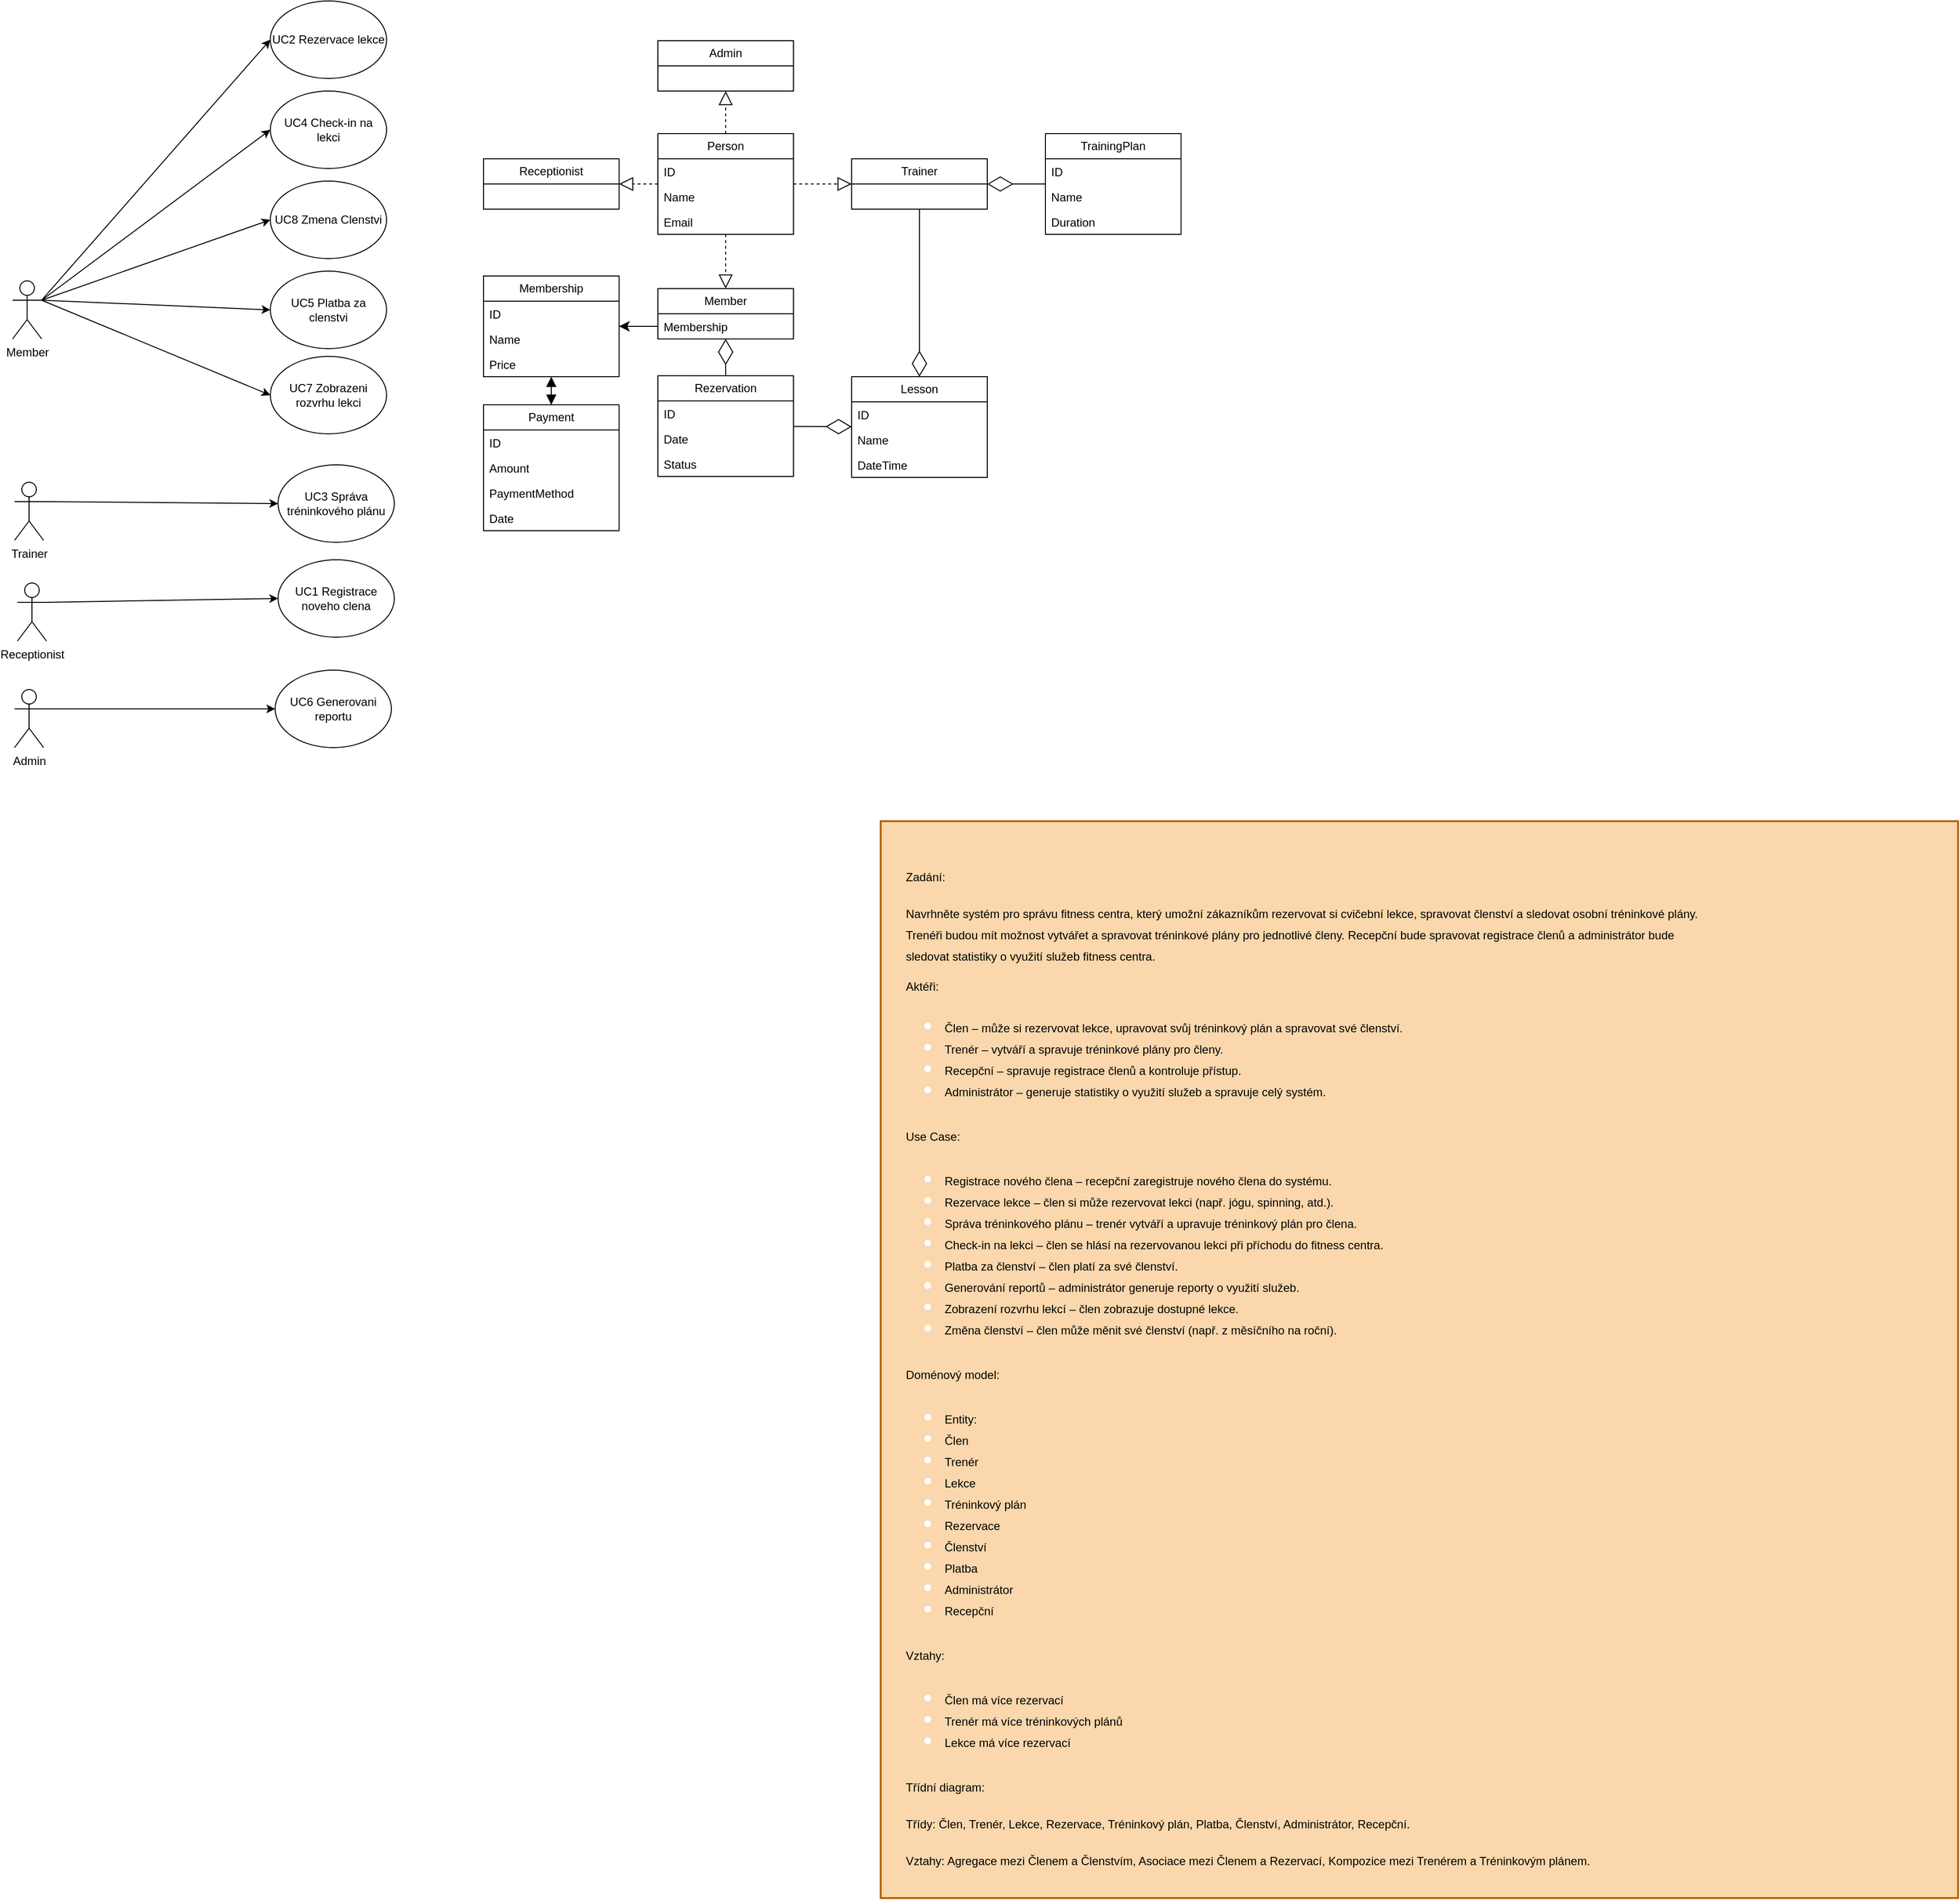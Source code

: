 <mxfile version="24.8.3">
  <diagram name="Page-1" id="ZS14Qa4koRhOwApmhoFF">
    <mxGraphModel grid="1" page="1" gridSize="10" guides="1" tooltips="1" connect="1" arrows="1" fold="1" pageScale="1" pageWidth="850" pageHeight="1100" background="#ffffff" math="0" shadow="0">
      <root>
        <mxCell id="0" />
        <mxCell id="1" parent="0" />
        <mxCell id="LjeAKtY_7-O4ojsEEb1V-7" value="" style="group" connectable="0" vertex="1" parent="1">
          <mxGeometry x="1430" y="-1090" width="1112" height="1112" as="geometry" />
        </mxCell>
        <mxCell id="Rsego-TjWa7oMH-lZUst-2" value="" style="whiteSpace=wrap;html=1;aspect=fixed;fillColor=#fad7ac;strokeColor=#b46504;strokeWidth=2;" vertex="1" parent="LjeAKtY_7-O4ojsEEb1V-7">
          <mxGeometry width="1112" height="1112" as="geometry" />
        </mxCell>
        <mxCell id="Rsego-TjWa7oMH-lZUst-1" value="&lt;p style=&quot;line-height: 60%;&quot;&gt;&lt;/p&gt;&lt;h1 style=&quot;margin-top: 0px; line-height: 75%;&quot;&gt;&lt;font style=&quot;font-size: 12px;&quot; color=&quot;#000000&quot; face=&quot;Segoe UI, Segoe UI Web (West European), -apple-system, BlinkMacSystemFont, Roboto, Helvetica Neue, sans-serif&quot;&gt;&lt;span style=&quot;font-weight: 400;&quot;&gt;Zadání:&lt;/span&gt;&lt;/font&gt;&lt;/h1&gt;&lt;h1 style=&quot;margin-top: 0px; line-height: 75%;&quot;&gt;&lt;font style=&quot;font-size: 12px;&quot; color=&quot;#000000&quot; face=&quot;Segoe UI, Segoe UI Web (West European), -apple-system, BlinkMacSystemFont, Roboto, Helvetica Neue, sans-serif&quot;&gt;&lt;span style=&quot;font-weight: 400;&quot;&gt;Navrhněte systém pro správu fitness centra, který umožní zákazníkům rezervovat si cvičební lekce, spravovat členství a sledovat osobní tréninkové plány. Trenéři budou mít možnost vytvářet a spravovat tréninkové plány pro jednotlivé členy. Recepční bude spravovat registrace členů a administrátor bude sledovat statistiky o využití služeb fitness centra.&lt;/span&gt;&lt;/font&gt;&lt;/h1&gt;&lt;h3 style=&quot;margin-top: 0px; line-height: 75%;&quot;&gt;&lt;font style=&quot;font-size: 12px;&quot; color=&quot;#000000&quot; face=&quot;Segoe UI, Segoe UI Web (West European), -apple-system, BlinkMacSystemFont, Roboto, Helvetica Neue, sans-serif&quot;&gt;&lt;span style=&quot;font-weight: 400;&quot;&gt;Aktéři:&lt;/span&gt;&lt;/font&gt;&lt;/h3&gt;&lt;h1 style=&quot;margin-top: 0px; line-height: 75%;&quot;&gt;&lt;ul&gt;&lt;li&gt;&lt;font style=&quot;font-size: 12px;&quot; color=&quot;#000000&quot; face=&quot;Segoe UI, Segoe UI Web (West European), -apple-system, BlinkMacSystemFont, Roboto, Helvetica Neue, sans-serif&quot;&gt;&lt;span style=&quot;font-weight: 400;&quot;&gt;Člen – může si rezervovat lekce, upravovat svůj tréninkový plán a spravovat své členství.&lt;/span&gt;&lt;/font&gt;&lt;/li&gt;&lt;li&gt;&lt;font style=&quot;font-size: 12px;&quot; color=&quot;#000000&quot; face=&quot;Segoe UI, Segoe UI Web (West European), -apple-system, BlinkMacSystemFont, Roboto, Helvetica Neue, sans-serif&quot;&gt;&lt;span style=&quot;font-weight: 400;&quot;&gt;Trenér – vytváří a spravuje tréninkové plány pro členy.&lt;/span&gt;&lt;/font&gt;&lt;/li&gt;&lt;li&gt;&lt;font style=&quot;font-size: 12px;&quot; color=&quot;#000000&quot; face=&quot;Segoe UI, Segoe UI Web (West European), -apple-system, BlinkMacSystemFont, Roboto, Helvetica Neue, sans-serif&quot;&gt;&lt;span style=&quot;font-weight: 400;&quot;&gt;Recepční – spravuje registrace členů a kontroluje přístup.&lt;/span&gt;&lt;/font&gt;&lt;/li&gt;&lt;li&gt;&lt;font style=&quot;font-size: 12px;&quot; color=&quot;#000000&quot; face=&quot;Segoe UI, Segoe UI Web (West European), -apple-system, BlinkMacSystemFont, Roboto, Helvetica Neue, sans-serif&quot;&gt;&lt;span style=&quot;font-weight: 400;&quot;&gt;Administrátor – generuje statistiky o využití služeb a spravuje celý systém.&lt;/span&gt;&lt;/font&gt;&lt;/li&gt;&lt;/ul&gt;&lt;/h1&gt;&lt;h1 style=&quot;margin-top: 0px; line-height: 75%;&quot;&gt;&lt;font style=&quot;font-size: 12px;&quot; color=&quot;#000000&quot; face=&quot;Segoe UI, Segoe UI Web (West European), -apple-system, BlinkMacSystemFont, Roboto, Helvetica Neue, sans-serif&quot;&gt;&lt;span style=&quot;font-weight: 400;&quot;&gt;Use Case:&lt;/span&gt;&lt;/font&gt;&lt;/h1&gt;&lt;h1 style=&quot;margin-top: 0px; line-height: 75%;&quot;&gt;&lt;ul&gt;&lt;li&gt;&lt;font style=&quot;font-size: 12px;&quot; color=&quot;#000000&quot; face=&quot;Segoe UI, Segoe UI Web (West European), -apple-system, BlinkMacSystemFont, Roboto, Helvetica Neue, sans-serif&quot;&gt;&lt;span style=&quot;font-weight: 400;&quot;&gt;Registrace nového člena – recepční zaregistruje nového člena do systému.&lt;/span&gt;&lt;/font&gt;&lt;/li&gt;&lt;li&gt;&lt;font style=&quot;font-size: 12px;&quot; color=&quot;#000000&quot; face=&quot;Segoe UI, Segoe UI Web (West European), -apple-system, BlinkMacSystemFont, Roboto, Helvetica Neue, sans-serif&quot;&gt;&lt;span style=&quot;font-weight: 400;&quot;&gt;Rezervace lekce – člen si může rezervovat lekci (např. jógu, spinning, atd.).&lt;/span&gt;&lt;/font&gt;&lt;/li&gt;&lt;li&gt;&lt;font style=&quot;font-size: 12px;&quot; color=&quot;#000000&quot; face=&quot;Segoe UI, Segoe UI Web (West European), -apple-system, BlinkMacSystemFont, Roboto, Helvetica Neue, sans-serif&quot;&gt;&lt;span style=&quot;font-weight: 400;&quot;&gt;Správa tréninkového plánu – trenér vytváří a upravuje tréninkový plán pro člena.&lt;/span&gt;&lt;/font&gt;&lt;/li&gt;&lt;li&gt;&lt;font style=&quot;font-size: 12px;&quot; color=&quot;#000000&quot; face=&quot;Segoe UI, Segoe UI Web (West European), -apple-system, BlinkMacSystemFont, Roboto, Helvetica Neue, sans-serif&quot;&gt;&lt;span style=&quot;font-weight: 400;&quot;&gt;Check-in na lekci – člen se hlásí na rezervovanou lekci při příchodu do fitness centra.&lt;/span&gt;&lt;/font&gt;&lt;/li&gt;&lt;li&gt;&lt;font style=&quot;font-size: 12px;&quot; color=&quot;#000000&quot; face=&quot;Segoe UI, Segoe UI Web (West European), -apple-system, BlinkMacSystemFont, Roboto, Helvetica Neue, sans-serif&quot;&gt;&lt;span style=&quot;font-weight: 400;&quot;&gt;Platba za členství – člen platí za své členství.&lt;/span&gt;&lt;/font&gt;&lt;/li&gt;&lt;li&gt;&lt;font style=&quot;font-size: 12px;&quot; color=&quot;#000000&quot; face=&quot;Segoe UI, Segoe UI Web (West European), -apple-system, BlinkMacSystemFont, Roboto, Helvetica Neue, sans-serif&quot;&gt;&lt;span style=&quot;font-weight: 400;&quot;&gt;Generování reportů – administrátor generuje reporty o využití služeb.&lt;/span&gt;&lt;/font&gt;&lt;/li&gt;&lt;li&gt;&lt;font style=&quot;font-size: 12px;&quot; color=&quot;#000000&quot; face=&quot;Segoe UI, Segoe UI Web (West European), -apple-system, BlinkMacSystemFont, Roboto, Helvetica Neue, sans-serif&quot;&gt;&lt;span style=&quot;font-weight: 400;&quot;&gt;Zobrazení rozvrhu lekcí – člen zobrazuje dostupné lekce.&lt;/span&gt;&lt;/font&gt;&lt;/li&gt;&lt;li&gt;&lt;font style=&quot;font-size: 12px;&quot; color=&quot;#000000&quot; face=&quot;Segoe UI, Segoe UI Web (West European), -apple-system, BlinkMacSystemFont, Roboto, Helvetica Neue, sans-serif&quot;&gt;&lt;span style=&quot;font-weight: 400;&quot;&gt;Změna členství – člen může měnit své členství (např. z měsíčního na roční).&lt;/span&gt;&lt;/font&gt;&lt;/li&gt;&lt;/ul&gt;&lt;/h1&gt;&lt;h1 style=&quot;margin-top: 0px; line-height: 75%;&quot;&gt;&lt;font style=&quot;font-size: 12px;&quot; color=&quot;#000000&quot; face=&quot;Segoe UI, Segoe UI Web (West European), -apple-system, BlinkMacSystemFont, Roboto, Helvetica Neue, sans-serif&quot;&gt;&lt;span style=&quot;font-weight: 400;&quot;&gt;Doménový model:&lt;/span&gt;&lt;/font&gt;&lt;/h1&gt;&lt;h1 style=&quot;margin-top: 0px; line-height: 75%;&quot;&gt;&lt;ul&gt;&lt;li&gt;&lt;font style=&quot;font-size: 12px;&quot; color=&quot;#000000&quot; face=&quot;Segoe UI, Segoe UI Web (West European), -apple-system, BlinkMacSystemFont, Roboto, Helvetica Neue, sans-serif&quot;&gt;&lt;span style=&quot;font-weight: 400;&quot;&gt;Entity:&amp;nbsp;&lt;/span&gt;&lt;/font&gt;&lt;/li&gt;&lt;li&gt;&lt;font style=&quot;font-size: 12px;&quot; color=&quot;#000000&quot; face=&quot;Segoe UI, Segoe UI Web (West European), -apple-system, BlinkMacSystemFont, Roboto, Helvetica Neue, sans-serif&quot;&gt;&lt;span style=&quot;font-weight: 400;&quot;&gt;Člen&lt;/span&gt;&lt;/font&gt;&lt;/li&gt;&lt;li&gt;&lt;font style=&quot;font-size: 12px;&quot; color=&quot;#000000&quot; face=&quot;Segoe UI, Segoe UI Web (West European), -apple-system, BlinkMacSystemFont, Roboto, Helvetica Neue, sans-serif&quot;&gt;&lt;span style=&quot;font-weight: 400;&quot;&gt;Trenér&lt;/span&gt;&lt;/font&gt;&lt;/li&gt;&lt;li&gt;&lt;font style=&quot;font-size: 12px;&quot; color=&quot;#000000&quot; face=&quot;Segoe UI, Segoe UI Web (West European), -apple-system, BlinkMacSystemFont, Roboto, Helvetica Neue, sans-serif&quot;&gt;&lt;span style=&quot;font-weight: 400;&quot;&gt;Lekce&lt;/span&gt;&lt;/font&gt;&lt;/li&gt;&lt;li&gt;&lt;font style=&quot;font-size: 12px;&quot; color=&quot;#000000&quot; face=&quot;Segoe UI, Segoe UI Web (West European), -apple-system, BlinkMacSystemFont, Roboto, Helvetica Neue, sans-serif&quot;&gt;&lt;span style=&quot;font-weight: 400;&quot;&gt;Tréninkový plán&lt;/span&gt;&lt;/font&gt;&lt;/li&gt;&lt;li&gt;&lt;font style=&quot;font-size: 12px;&quot; color=&quot;#000000&quot; face=&quot;Segoe UI, Segoe UI Web (West European), -apple-system, BlinkMacSystemFont, Roboto, Helvetica Neue, sans-serif&quot;&gt;&lt;span style=&quot;font-weight: 400;&quot;&gt;Rezervace&lt;/span&gt;&lt;/font&gt;&lt;/li&gt;&lt;li&gt;&lt;font style=&quot;font-size: 12px;&quot; color=&quot;#000000&quot; face=&quot;Segoe UI, Segoe UI Web (West European), -apple-system, BlinkMacSystemFont, Roboto, Helvetica Neue, sans-serif&quot;&gt;&lt;span style=&quot;font-weight: 400;&quot;&gt;Členství&lt;/span&gt;&lt;/font&gt;&lt;/li&gt;&lt;li&gt;&lt;font style=&quot;font-size: 12px;&quot; color=&quot;#000000&quot; face=&quot;Segoe UI, Segoe UI Web (West European), -apple-system, BlinkMacSystemFont, Roboto, Helvetica Neue, sans-serif&quot;&gt;&lt;span style=&quot;font-weight: 400;&quot;&gt;Platba&lt;/span&gt;&lt;/font&gt;&lt;/li&gt;&lt;li&gt;&lt;font style=&quot;font-size: 12px;&quot; color=&quot;#000000&quot; face=&quot;Segoe UI, Segoe UI Web (West European), -apple-system, BlinkMacSystemFont, Roboto, Helvetica Neue, sans-serif&quot;&gt;&lt;span style=&quot;font-weight: 400;&quot;&gt;Administrátor&lt;/span&gt;&lt;/font&gt;&lt;/li&gt;&lt;li&gt;&lt;font style=&quot;font-size: 12px;&quot; color=&quot;#000000&quot; face=&quot;Segoe UI, Segoe UI Web (West European), -apple-system, BlinkMacSystemFont, Roboto, Helvetica Neue, sans-serif&quot;&gt;&lt;span style=&quot;font-weight: 400;&quot;&gt;Recepční&lt;/span&gt;&lt;/font&gt;&lt;/li&gt;&lt;/ul&gt;&lt;/h1&gt;&lt;h1 style=&quot;margin-top: 0px; line-height: 75%;&quot;&gt;&lt;font style=&quot;font-size: 12px;&quot; color=&quot;#000000&quot; face=&quot;Segoe UI, Segoe UI Web (West European), -apple-system, BlinkMacSystemFont, Roboto, Helvetica Neue, sans-serif&quot;&gt;&lt;span style=&quot;font-weight: 400;&quot;&gt;Vztahy:&lt;/span&gt;&lt;/font&gt;&lt;/h1&gt;&lt;h1 style=&quot;margin-top: 0px; line-height: 75%;&quot;&gt;&lt;ul&gt;&lt;li&gt;&lt;font style=&quot;font-size: 12px;&quot; color=&quot;#000000&quot; face=&quot;Segoe UI, Segoe UI Web (West European), -apple-system, BlinkMacSystemFont, Roboto, Helvetica Neue, sans-serif&quot;&gt;&lt;span style=&quot;font-weight: 400;&quot;&gt;Člen má více rezervací&amp;nbsp;&lt;/span&gt;&lt;/font&gt;&lt;/li&gt;&lt;li&gt;&lt;font style=&quot;font-size: 12px;&quot; color=&quot;#000000&quot; face=&quot;Segoe UI, Segoe UI Web (West European), -apple-system, BlinkMacSystemFont, Roboto, Helvetica Neue, sans-serif&quot;&gt;&lt;span style=&quot;font-weight: 400;&quot;&gt;Trenér má více tréninkových plánů&amp;nbsp;&lt;/span&gt;&lt;/font&gt;&lt;/li&gt;&lt;li&gt;&lt;font style=&quot;font-size: 12px;&quot; color=&quot;#000000&quot; face=&quot;Segoe UI, Segoe UI Web (West European), -apple-system, BlinkMacSystemFont, Roboto, Helvetica Neue, sans-serif&quot;&gt;&lt;span style=&quot;font-weight: 400;&quot;&gt;Lekce má více rezervací&amp;nbsp;&lt;/span&gt;&lt;/font&gt;&lt;/li&gt;&lt;/ul&gt;&lt;/h1&gt;&lt;h1 style=&quot;margin-top: 0px; line-height: 75%;&quot;&gt;&lt;font style=&quot;font-size: 12px;&quot; color=&quot;#000000&quot; face=&quot;Segoe UI, Segoe UI Web (West European), -apple-system, BlinkMacSystemFont, Roboto, Helvetica Neue, sans-serif&quot;&gt;&lt;span style=&quot;font-weight: 400;&quot;&gt;Třídní diagram:&lt;/span&gt;&lt;/font&gt;&lt;/h1&gt;&lt;h1 style=&quot;margin-top: 0px; line-height: 75%;&quot;&gt;&lt;font style=&quot;font-size: 12px;&quot; color=&quot;#000000&quot; face=&quot;Segoe UI, Segoe UI Web (West European), -apple-system, BlinkMacSystemFont, Roboto, Helvetica Neue, sans-serif&quot;&gt;&lt;span style=&quot;font-weight: 400;&quot;&gt;Třídy: Člen, Trenér, Lekce, Rezervace, Tréninkový plán, Platba, Členství, Administrátor, Recepční.&lt;/span&gt;&lt;/font&gt;&lt;/h1&gt;&lt;h1 style=&quot;margin-top: 0px; line-height: 75%;&quot;&gt;&lt;font style=&quot;font-size: 12px;&quot; color=&quot;#000000&quot; face=&quot;Segoe UI, Segoe UI Web (West European), -apple-system, BlinkMacSystemFont, Roboto, Helvetica Neue, sans-serif&quot;&gt;&lt;span style=&quot;font-weight: 400;&quot;&gt;Vztahy: Agregace mezi Členem a Členstvím, Asociace mezi Členem a Rezervací, Kompozice mezi Trenérem a Tréninkovým plánem.&lt;/span&gt;&lt;/font&gt;&lt;/h1&gt;&lt;p&gt;&lt;/p&gt;" style="text;html=1;whiteSpace=wrap;overflow=hidden;rounded=0;fontColor=#FFFFFF;labelBackgroundColor=none;" vertex="1" parent="LjeAKtY_7-O4ojsEEb1V-7">
          <mxGeometry x="24" y="26" width="834" height="1076" as="geometry" />
        </mxCell>
        <mxCell id="LjeAKtY_7-O4ojsEEb1V-8" value="Member" style="shape=umlActor;verticalLabelPosition=bottom;verticalAlign=top;html=1;outlineConnect=0;" vertex="1" parent="1">
          <mxGeometry x="534" y="-1648" width="30" height="60" as="geometry" />
        </mxCell>
        <mxCell id="ePXV671IeLaIovOnWjoS-5" value="Trainer" style="shape=umlActor;verticalLabelPosition=bottom;verticalAlign=top;html=1;outlineConnect=0;" vertex="1" parent="1">
          <mxGeometry x="536" y="-1440" width="30" height="60" as="geometry" />
        </mxCell>
        <mxCell id="LjeAKtY_7-O4ojsEEb1V-9" value="Receptionist" style="shape=umlActor;verticalLabelPosition=bottom;verticalAlign=top;html=1;outlineConnect=0;" vertex="1" parent="1">
          <mxGeometry x="539" y="-1336" width="30" height="60" as="geometry" />
        </mxCell>
        <mxCell id="ePXV671IeLaIovOnWjoS-6" value="Admin" style="shape=umlActor;verticalLabelPosition=bottom;verticalAlign=top;html=1;outlineConnect=0;" vertex="1" parent="1">
          <mxGeometry x="536" y="-1226" width="30" height="60" as="geometry" />
        </mxCell>
        <mxCell id="LjeAKtY_7-O4ojsEEb1V-12" value="UC1 Registrace noveho clena" style="ellipse;whiteSpace=wrap;html=1;" vertex="1" parent="1">
          <mxGeometry x="808" y="-1360" width="120" height="80" as="geometry" />
        </mxCell>
        <mxCell id="ePXV671IeLaIovOnWjoS-9" value="UC4 Check-in na lekci" style="ellipse;whiteSpace=wrap;html=1;" vertex="1" parent="1">
          <mxGeometry x="800" y="-1844" width="120" height="80" as="geometry" />
        </mxCell>
        <mxCell id="LjeAKtY_7-O4ojsEEb1V-13" value="UC2 Rezervace lekce" style="ellipse;whiteSpace=wrap;html=1;" vertex="1" parent="1">
          <mxGeometry x="800" y="-1937" width="120" height="80" as="geometry" />
        </mxCell>
        <mxCell id="LjeAKtY_7-O4ojsEEb1V-14" value="UC3 Správa tréninkového plánu" style="ellipse;whiteSpace=wrap;html=1;" vertex="1" parent="1">
          <mxGeometry x="808" y="-1458" width="120" height="80" as="geometry" />
        </mxCell>
        <mxCell id="LjeAKtY_7-O4ojsEEb1V-19" value="Member" style="swimlane;fontStyle=0;childLayout=stackLayout;horizontal=1;startSize=26;fillColor=none;horizontalStack=0;resizeParent=1;resizeParentMax=0;resizeLast=0;collapsible=1;marginBottom=0;whiteSpace=wrap;html=1;" vertex="1" parent="1">
          <mxGeometry x="1200" y="-1640" width="140" height="52" as="geometry" />
        </mxCell>
        <mxCell id="LjeAKtY_7-O4ojsEEb1V-27" value="Membership" style="text;strokeColor=none;fillColor=none;align=left;verticalAlign=top;spacingLeft=4;spacingRight=4;overflow=hidden;rotatable=0;points=[[0,0.5],[1,0.5]];portConstraint=eastwest;whiteSpace=wrap;html=1;" vertex="1" parent="LjeAKtY_7-O4ojsEEb1V-19">
          <mxGeometry y="26" width="140" height="26" as="geometry" />
        </mxCell>
        <mxCell id="LjeAKtY_7-O4ojsEEb1V-23" value="Trainer" style="swimlane;fontStyle=0;childLayout=stackLayout;horizontal=1;startSize=26;fillColor=none;horizontalStack=0;resizeParent=1;resizeParentMax=0;resizeLast=0;collapsible=1;marginBottom=0;whiteSpace=wrap;html=1;" vertex="1" parent="1">
          <mxGeometry x="1400" y="-1774" width="140" height="52" as="geometry" />
        </mxCell>
        <mxCell id="ePXV671IeLaIovOnWjoS-10" value="UC5 Platba za clenstvi" style="ellipse;whiteSpace=wrap;html=1;" vertex="1" parent="1">
          <mxGeometry x="800" y="-1658" width="120" height="80" as="geometry" />
        </mxCell>
        <mxCell id="ePXV671IeLaIovOnWjoS-11" value="UC6 Generovani reportu" style="ellipse;whiteSpace=wrap;html=1;" vertex="1" parent="1">
          <mxGeometry x="805" y="-1246" width="120" height="80" as="geometry" />
        </mxCell>
        <mxCell id="LjeAKtY_7-O4ojsEEb1V-28" value="Rezervation" style="swimlane;fontStyle=0;childLayout=stackLayout;horizontal=1;startSize=26;fillColor=none;horizontalStack=0;resizeParent=1;resizeParentMax=0;resizeLast=0;collapsible=1;marginBottom=0;whiteSpace=wrap;html=1;" vertex="1" parent="1">
          <mxGeometry x="1200" y="-1550" width="140" height="104" as="geometry" />
        </mxCell>
        <mxCell id="LjeAKtY_7-O4ojsEEb1V-29" value="ID" style="text;strokeColor=none;fillColor=none;align=left;verticalAlign=top;spacingLeft=4;spacingRight=4;overflow=hidden;rotatable=0;points=[[0,0.5],[1,0.5]];portConstraint=eastwest;whiteSpace=wrap;html=1;" vertex="1" parent="LjeAKtY_7-O4ojsEEb1V-28">
          <mxGeometry y="26" width="140" height="26" as="geometry" />
        </mxCell>
        <mxCell id="LjeAKtY_7-O4ojsEEb1V-30" value="Date" style="text;strokeColor=none;fillColor=none;align=left;verticalAlign=top;spacingLeft=4;spacingRight=4;overflow=hidden;rotatable=0;points=[[0,0.5],[1,0.5]];portConstraint=eastwest;whiteSpace=wrap;html=1;" vertex="1" parent="LjeAKtY_7-O4ojsEEb1V-28">
          <mxGeometry y="52" width="140" height="26" as="geometry" />
        </mxCell>
        <mxCell id="LjeAKtY_7-O4ojsEEb1V-31" value="Status" style="text;strokeColor=none;fillColor=none;align=left;verticalAlign=top;spacingLeft=4;spacingRight=4;overflow=hidden;rotatable=0;points=[[0,0.5],[1,0.5]];portConstraint=eastwest;whiteSpace=wrap;html=1;" vertex="1" parent="LjeAKtY_7-O4ojsEEb1V-28">
          <mxGeometry y="78" width="140" height="26" as="geometry" />
        </mxCell>
        <mxCell id="ePXV671IeLaIovOnWjoS-12" value="UC7 Zobrazeni rozvrhu lekci" style="ellipse;whiteSpace=wrap;html=1;" vertex="1" parent="1">
          <mxGeometry x="800" y="-1570" width="120" height="80" as="geometry" />
        </mxCell>
        <mxCell id="LjeAKtY_7-O4ojsEEb1V-36" value="Membership" style="swimlane;fontStyle=0;childLayout=stackLayout;horizontal=1;startSize=26;fillColor=none;horizontalStack=0;resizeParent=1;resizeParentMax=0;resizeLast=0;collapsible=1;marginBottom=0;whiteSpace=wrap;html=1;" vertex="1" parent="1">
          <mxGeometry x="1020" y="-1653" width="140" height="104" as="geometry" />
        </mxCell>
        <mxCell id="LjeAKtY_7-O4ojsEEb1V-37" value="ID" style="text;strokeColor=none;fillColor=none;align=left;verticalAlign=top;spacingLeft=4;spacingRight=4;overflow=hidden;rotatable=0;points=[[0,0.5],[1,0.5]];portConstraint=eastwest;whiteSpace=wrap;html=1;" vertex="1" parent="LjeAKtY_7-O4ojsEEb1V-36">
          <mxGeometry y="26" width="140" height="26" as="geometry" />
        </mxCell>
        <mxCell id="LjeAKtY_7-O4ojsEEb1V-38" value="Name" style="text;strokeColor=none;fillColor=none;align=left;verticalAlign=top;spacingLeft=4;spacingRight=4;overflow=hidden;rotatable=0;points=[[0,0.5],[1,0.5]];portConstraint=eastwest;whiteSpace=wrap;html=1;" vertex="1" parent="LjeAKtY_7-O4ojsEEb1V-36">
          <mxGeometry y="52" width="140" height="26" as="geometry" />
        </mxCell>
        <mxCell id="LjeAKtY_7-O4ojsEEb1V-39" value="Price" style="text;strokeColor=none;fillColor=none;align=left;verticalAlign=top;spacingLeft=4;spacingRight=4;overflow=hidden;rotatable=0;points=[[0,0.5],[1,0.5]];portConstraint=eastwest;whiteSpace=wrap;html=1;" vertex="1" parent="LjeAKtY_7-O4ojsEEb1V-36">
          <mxGeometry y="78" width="140" height="26" as="geometry" />
        </mxCell>
        <mxCell id="ePXV671IeLaIovOnWjoS-13" value="UC8 Zmena Clenstvi" style="ellipse;whiteSpace=wrap;html=1;" vertex="1" parent="1">
          <mxGeometry x="800" y="-1751" width="120" height="80" as="geometry" />
        </mxCell>
        <mxCell id="LjeAKtY_7-O4ojsEEb1V-40" value="Payment" style="swimlane;fontStyle=0;childLayout=stackLayout;horizontal=1;startSize=26;fillColor=none;horizontalStack=0;resizeParent=1;resizeParentMax=0;resizeLast=0;collapsible=1;marginBottom=0;whiteSpace=wrap;html=1;" vertex="1" parent="1">
          <mxGeometry x="1020" y="-1520" width="140" height="130" as="geometry" />
        </mxCell>
        <mxCell id="LjeAKtY_7-O4ojsEEb1V-41" value="ID" style="text;strokeColor=none;fillColor=none;align=left;verticalAlign=top;spacingLeft=4;spacingRight=4;overflow=hidden;rotatable=0;points=[[0,0.5],[1,0.5]];portConstraint=eastwest;whiteSpace=wrap;html=1;" vertex="1" parent="LjeAKtY_7-O4ojsEEb1V-40">
          <mxGeometry y="26" width="140" height="26" as="geometry" />
        </mxCell>
        <mxCell id="LjeAKtY_7-O4ojsEEb1V-42" value="Amount" style="text;strokeColor=none;fillColor=none;align=left;verticalAlign=top;spacingLeft=4;spacingRight=4;overflow=hidden;rotatable=0;points=[[0,0.5],[1,0.5]];portConstraint=eastwest;whiteSpace=wrap;html=1;" vertex="1" parent="LjeAKtY_7-O4ojsEEb1V-40">
          <mxGeometry y="52" width="140" height="26" as="geometry" />
        </mxCell>
        <mxCell id="LjeAKtY_7-O4ojsEEb1V-43" value="PaymentMethod" style="text;strokeColor=none;fillColor=none;align=left;verticalAlign=top;spacingLeft=4;spacingRight=4;overflow=hidden;rotatable=0;points=[[0,0.5],[1,0.5]];portConstraint=eastwest;whiteSpace=wrap;html=1;" vertex="1" parent="LjeAKtY_7-O4ojsEEb1V-40">
          <mxGeometry y="78" width="140" height="26" as="geometry" />
        </mxCell>
        <mxCell id="LjeAKtY_7-O4ojsEEb1V-44" value="Date" style="text;strokeColor=none;fillColor=none;align=left;verticalAlign=top;spacingLeft=4;spacingRight=4;overflow=hidden;rotatable=0;points=[[0,0.5],[1,0.5]];portConstraint=eastwest;whiteSpace=wrap;html=1;" vertex="1" parent="LjeAKtY_7-O4ojsEEb1V-40">
          <mxGeometry y="104" width="140" height="26" as="geometry" />
        </mxCell>
        <mxCell id="LjeAKtY_7-O4ojsEEb1V-49" value="Person" style="swimlane;fontStyle=0;childLayout=stackLayout;horizontal=1;startSize=26;fillColor=none;horizontalStack=0;resizeParent=1;resizeParentMax=0;resizeLast=0;collapsible=1;marginBottom=0;whiteSpace=wrap;html=1;" vertex="1" parent="1">
          <mxGeometry x="1200" y="-1800" width="140" height="104" as="geometry" />
        </mxCell>
        <mxCell id="LjeAKtY_7-O4ojsEEb1V-50" value="ID" style="text;strokeColor=none;fillColor=none;align=left;verticalAlign=top;spacingLeft=4;spacingRight=4;overflow=hidden;rotatable=0;points=[[0,0.5],[1,0.5]];portConstraint=eastwest;whiteSpace=wrap;html=1;" vertex="1" parent="LjeAKtY_7-O4ojsEEb1V-49">
          <mxGeometry y="26" width="140" height="26" as="geometry" />
        </mxCell>
        <mxCell id="LjeAKtY_7-O4ojsEEb1V-51" value="Name" style="text;strokeColor=none;fillColor=none;align=left;verticalAlign=top;spacingLeft=4;spacingRight=4;overflow=hidden;rotatable=0;points=[[0,0.5],[1,0.5]];portConstraint=eastwest;whiteSpace=wrap;html=1;" vertex="1" parent="LjeAKtY_7-O4ojsEEb1V-49">
          <mxGeometry y="52" width="140" height="26" as="geometry" />
        </mxCell>
        <mxCell id="LjeAKtY_7-O4ojsEEb1V-52" value="Email" style="text;strokeColor=none;fillColor=none;align=left;verticalAlign=top;spacingLeft=4;spacingRight=4;overflow=hidden;rotatable=0;points=[[0,0.5],[1,0.5]];portConstraint=eastwest;whiteSpace=wrap;html=1;" vertex="1" parent="LjeAKtY_7-O4ojsEEb1V-49">
          <mxGeometry y="78" width="140" height="26" as="geometry" />
        </mxCell>
        <mxCell id="LjeAKtY_7-O4ojsEEb1V-53" value="" style="endArrow=block;dashed=1;endFill=0;endSize=12;html=1;rounded=0;fontSize=12;curved=1;" edge="1" parent="1" source="LjeAKtY_7-O4ojsEEb1V-49" target="LjeAKtY_7-O4ojsEEb1V-19">
          <mxGeometry width="160" relative="1" as="geometry">
            <mxPoint x="730" y="-1050" as="sourcePoint" />
            <mxPoint x="890" y="-1050" as="targetPoint" />
          </mxGeometry>
        </mxCell>
        <mxCell id="LjeAKtY_7-O4ojsEEb1V-54" value="" style="endArrow=block;dashed=1;endFill=0;endSize=12;html=1;rounded=0;fontSize=12;curved=1;" edge="1" parent="1" source="LjeAKtY_7-O4ojsEEb1V-49" target="LjeAKtY_7-O4ojsEEb1V-23">
          <mxGeometry width="160" relative="1" as="geometry">
            <mxPoint x="830" y="-1090" as="sourcePoint" />
            <mxPoint x="990" y="-1090" as="targetPoint" />
          </mxGeometry>
        </mxCell>
        <mxCell id="ePXV671IeLaIovOnWjoS-14" value="" style="endArrow=classic;html=1;rounded=0;exitX=1;exitY=0.333;exitDx=0;exitDy=0;exitPerimeter=0;entryX=0;entryY=0.5;entryDx=0;entryDy=0;" edge="1" parent="1" source="LjeAKtY_7-O4ojsEEb1V-8" target="LjeAKtY_7-O4ojsEEb1V-13">
          <mxGeometry width="50" height="50" relative="1" as="geometry">
            <mxPoint x="982" y="-1433" as="sourcePoint" />
            <mxPoint x="1032" y="-1483" as="targetPoint" />
          </mxGeometry>
        </mxCell>
        <mxCell id="LjeAKtY_7-O4ojsEEb1V-55" value="Admin" style="swimlane;fontStyle=0;childLayout=stackLayout;horizontal=1;startSize=26;fillColor=none;horizontalStack=0;resizeParent=1;resizeParentMax=0;resizeLast=0;collapsible=1;marginBottom=0;whiteSpace=wrap;html=1;" vertex="1" parent="1">
          <mxGeometry x="1200" y="-1896" width="140" height="52" as="geometry" />
        </mxCell>
        <mxCell id="ePXV671IeLaIovOnWjoS-15" value="" style="endArrow=classic;html=1;rounded=0;exitX=1;exitY=0.333;exitDx=0;exitDy=0;exitPerimeter=0;entryX=0;entryY=0.5;entryDx=0;entryDy=0;" edge="1" parent="1" source="ePXV671IeLaIovOnWjoS-5" target="LjeAKtY_7-O4ojsEEb1V-14">
          <mxGeometry width="50" height="50" relative="1" as="geometry">
            <mxPoint x="924" y="-1337" as="sourcePoint" />
            <mxPoint x="974" y="-1387" as="targetPoint" />
          </mxGeometry>
        </mxCell>
        <mxCell id="ePXV671IeLaIovOnWjoS-16" value="" style="endArrow=classic;html=1;rounded=0;exitX=1;exitY=0.333;exitDx=0;exitDy=0;exitPerimeter=0;entryX=0;entryY=0.5;entryDx=0;entryDy=0;" edge="1" parent="1" source="LjeAKtY_7-O4ojsEEb1V-8" target="ePXV671IeLaIovOnWjoS-13">
          <mxGeometry width="50" height="50" relative="1" as="geometry">
            <mxPoint x="921" y="-1327" as="sourcePoint" />
            <mxPoint x="971" y="-1377" as="targetPoint" />
          </mxGeometry>
        </mxCell>
        <mxCell id="LjeAKtY_7-O4ojsEEb1V-59" value="" style="endArrow=block;dashed=1;endFill=0;endSize=12;html=1;rounded=0;fontSize=12;curved=1;" edge="1" parent="1" source="LjeAKtY_7-O4ojsEEb1V-49" target="LjeAKtY_7-O4ojsEEb1V-55">
          <mxGeometry width="160" relative="1" as="geometry">
            <mxPoint x="1580" y="-1270" as="sourcePoint" />
            <mxPoint x="1740" y="-1270" as="targetPoint" />
          </mxGeometry>
        </mxCell>
        <mxCell id="LjeAKtY_7-O4ojsEEb1V-60" value="Receptionist" style="swimlane;fontStyle=0;childLayout=stackLayout;horizontal=1;startSize=26;fillColor=none;horizontalStack=0;resizeParent=1;resizeParentMax=0;resizeLast=0;collapsible=1;marginBottom=0;whiteSpace=wrap;html=1;" vertex="1" parent="1">
          <mxGeometry x="1020" y="-1774" width="140" height="52" as="geometry" />
        </mxCell>
        <mxCell id="LjeAKtY_7-O4ojsEEb1V-64" value="" style="endArrow=block;dashed=1;endFill=0;endSize=12;html=1;rounded=0;fontSize=12;curved=1;" edge="1" parent="1" source="LjeAKtY_7-O4ojsEEb1V-49" target="LjeAKtY_7-O4ojsEEb1V-60">
          <mxGeometry width="160" relative="1" as="geometry">
            <mxPoint x="1060" y="-480" as="sourcePoint" />
            <mxPoint x="1220" y="-480" as="targetPoint" />
          </mxGeometry>
        </mxCell>
        <mxCell id="ePXV671IeLaIovOnWjoS-17" value="" style="endArrow=classic;html=1;rounded=0;exitX=1;exitY=0.333;exitDx=0;exitDy=0;exitPerimeter=0;entryX=0;entryY=0.5;entryDx=0;entryDy=0;" edge="1" parent="1" source="LjeAKtY_7-O4ojsEEb1V-8" target="ePXV671IeLaIovOnWjoS-12">
          <mxGeometry width="50" height="50" relative="1" as="geometry">
            <mxPoint x="1047" y="-1327" as="sourcePoint" />
            <mxPoint x="1097" y="-1377" as="targetPoint" />
          </mxGeometry>
        </mxCell>
        <mxCell id="ePXV671IeLaIovOnWjoS-18" value="" style="endArrow=classic;html=1;rounded=0;exitX=1;exitY=0.333;exitDx=0;exitDy=0;exitPerimeter=0;entryX=0;entryY=0.5;entryDx=0;entryDy=0;" edge="1" parent="1" source="LjeAKtY_7-O4ojsEEb1V-9" target="LjeAKtY_7-O4ojsEEb1V-12">
          <mxGeometry width="50" height="50" relative="1" as="geometry">
            <mxPoint x="1052" y="-1379" as="sourcePoint" />
            <mxPoint x="1102" y="-1429" as="targetPoint" />
          </mxGeometry>
        </mxCell>
        <mxCell id="LjeAKtY_7-O4ojsEEb1V-65" value="" style="endArrow=diamondThin;endFill=0;endSize=24;html=1;rounded=0;fontSize=12;curved=1;" edge="1" parent="1" source="LjeAKtY_7-O4ojsEEb1V-28" target="LjeAKtY_7-O4ojsEEb1V-19">
          <mxGeometry width="160" relative="1" as="geometry">
            <mxPoint x="500" y="-186" as="sourcePoint" />
            <mxPoint x="660" y="-186" as="targetPoint" />
          </mxGeometry>
        </mxCell>
        <mxCell id="LjeAKtY_7-O4ojsEEb1V-66" value="" style="endArrow=diamondThin;endFill=0;endSize=24;html=1;rounded=0;fontSize=12;curved=1;" edge="1" parent="1" source="LjeAKtY_7-O4ojsEEb1V-67" target="LjeAKtY_7-O4ojsEEb1V-23">
          <mxGeometry width="160" relative="1" as="geometry">
            <mxPoint x="950" y="-540" as="sourcePoint" />
            <mxPoint x="980" y="-330" as="targetPoint" />
          </mxGeometry>
        </mxCell>
        <mxCell id="ePXV671IeLaIovOnWjoS-19" value="" style="endArrow=classic;html=1;rounded=0;exitX=1;exitY=0.333;exitDx=0;exitDy=0;exitPerimeter=0;entryX=0;entryY=0.5;entryDx=0;entryDy=0;" edge="1" parent="1" source="ePXV671IeLaIovOnWjoS-6" target="ePXV671IeLaIovOnWjoS-11">
          <mxGeometry width="50" height="50" relative="1" as="geometry">
            <mxPoint x="1049" y="-1421" as="sourcePoint" />
            <mxPoint x="1099" y="-1471" as="targetPoint" />
          </mxGeometry>
        </mxCell>
        <mxCell id="ePXV671IeLaIovOnWjoS-20" value="" style="endArrow=classic;html=1;rounded=0;entryX=0;entryY=0.5;entryDx=0;entryDy=0;exitX=1;exitY=0.333;exitDx=0;exitDy=0;exitPerimeter=0;" edge="1" parent="1" source="LjeAKtY_7-O4ojsEEb1V-8" target="ePXV671IeLaIovOnWjoS-9">
          <mxGeometry width="50" height="50" relative="1" as="geometry">
            <mxPoint x="571" y="-1626" as="sourcePoint" />
            <mxPoint x="1006" y="-1465" as="targetPoint" />
          </mxGeometry>
        </mxCell>
        <mxCell id="LjeAKtY_7-O4ojsEEb1V-67" value="TrainingPlan" style="swimlane;fontStyle=0;childLayout=stackLayout;horizontal=1;startSize=26;fillColor=none;horizontalStack=0;resizeParent=1;resizeParentMax=0;resizeLast=0;collapsible=1;marginBottom=0;whiteSpace=wrap;html=1;" vertex="1" parent="1">
          <mxGeometry x="1600" y="-1800" width="140" height="104" as="geometry" />
        </mxCell>
        <mxCell id="LjeAKtY_7-O4ojsEEb1V-68" value="ID" style="text;strokeColor=none;fillColor=none;align=left;verticalAlign=top;spacingLeft=4;spacingRight=4;overflow=hidden;rotatable=0;points=[[0,0.5],[1,0.5]];portConstraint=eastwest;whiteSpace=wrap;html=1;" vertex="1" parent="LjeAKtY_7-O4ojsEEb1V-67">
          <mxGeometry y="26" width="140" height="26" as="geometry" />
        </mxCell>
        <mxCell id="LjeAKtY_7-O4ojsEEb1V-69" value="Name" style="text;strokeColor=none;fillColor=none;align=left;verticalAlign=top;spacingLeft=4;spacingRight=4;overflow=hidden;rotatable=0;points=[[0,0.5],[1,0.5]];portConstraint=eastwest;whiteSpace=wrap;html=1;" vertex="1" parent="LjeAKtY_7-O4ojsEEb1V-67">
          <mxGeometry y="52" width="140" height="26" as="geometry" />
        </mxCell>
        <mxCell id="LjeAKtY_7-O4ojsEEb1V-70" value="Duration" style="text;strokeColor=none;fillColor=none;align=left;verticalAlign=top;spacingLeft=4;spacingRight=4;overflow=hidden;rotatable=0;points=[[0,0.5],[1,0.5]];portConstraint=eastwest;whiteSpace=wrap;html=1;" vertex="1" parent="LjeAKtY_7-O4ojsEEb1V-67">
          <mxGeometry y="78" width="140" height="26" as="geometry" />
        </mxCell>
        <mxCell id="ePXV671IeLaIovOnWjoS-21" value="" style="endArrow=classic;html=1;rounded=0;exitX=1;exitY=0.333;exitDx=0;exitDy=0;exitPerimeter=0;entryX=0;entryY=0.5;entryDx=0;entryDy=0;" edge="1" parent="1" source="LjeAKtY_7-O4ojsEEb1V-8" target="ePXV671IeLaIovOnWjoS-10">
          <mxGeometry width="50" height="50" relative="1" as="geometry">
            <mxPoint x="865" y="-1578" as="sourcePoint" />
            <mxPoint x="915" y="-1628" as="targetPoint" />
          </mxGeometry>
        </mxCell>
        <mxCell id="LjeAKtY_7-O4ojsEEb1V-71" value="Lesson" style="swimlane;fontStyle=0;childLayout=stackLayout;horizontal=1;startSize=26;fillColor=none;horizontalStack=0;resizeParent=1;resizeParentMax=0;resizeLast=0;collapsible=1;marginBottom=0;whiteSpace=wrap;html=1;" vertex="1" parent="1">
          <mxGeometry x="1400" y="-1549" width="140" height="104" as="geometry" />
        </mxCell>
        <mxCell id="LjeAKtY_7-O4ojsEEb1V-72" value="ID" style="text;strokeColor=none;fillColor=none;align=left;verticalAlign=top;spacingLeft=4;spacingRight=4;overflow=hidden;rotatable=0;points=[[0,0.5],[1,0.5]];portConstraint=eastwest;whiteSpace=wrap;html=1;" vertex="1" parent="LjeAKtY_7-O4ojsEEb1V-71">
          <mxGeometry y="26" width="140" height="26" as="geometry" />
        </mxCell>
        <mxCell id="LjeAKtY_7-O4ojsEEb1V-73" value="Name" style="text;strokeColor=none;fillColor=none;align=left;verticalAlign=top;spacingLeft=4;spacingRight=4;overflow=hidden;rotatable=0;points=[[0,0.5],[1,0.5]];portConstraint=eastwest;whiteSpace=wrap;html=1;" vertex="1" parent="LjeAKtY_7-O4ojsEEb1V-71">
          <mxGeometry y="52" width="140" height="26" as="geometry" />
        </mxCell>
        <mxCell id="LjeAKtY_7-O4ojsEEb1V-74" value="DateTime" style="text;strokeColor=none;fillColor=none;align=left;verticalAlign=top;spacingLeft=4;spacingRight=4;overflow=hidden;rotatable=0;points=[[0,0.5],[1,0.5]];portConstraint=eastwest;whiteSpace=wrap;html=1;" vertex="1" parent="LjeAKtY_7-O4ojsEEb1V-71">
          <mxGeometry y="78" width="140" height="26" as="geometry" />
        </mxCell>
        <mxCell id="LjeAKtY_7-O4ojsEEb1V-75" value="" style="endArrow=diamondThin;endFill=0;endSize=24;html=1;rounded=0;fontSize=12;curved=1;" edge="1" parent="1" source="LjeAKtY_7-O4ojsEEb1V-28" target="LjeAKtY_7-O4ojsEEb1V-71">
          <mxGeometry width="160" relative="1" as="geometry">
            <mxPoint x="856" y="-782" as="sourcePoint" />
            <mxPoint x="1016" y="-782" as="targetPoint" />
          </mxGeometry>
        </mxCell>
        <mxCell id="LjeAKtY_7-O4ojsEEb1V-77" style="edgeStyle=none;curved=1;rounded=0;orthogonalLoop=1;jettySize=auto;html=1;fontSize=12;startSize=8;endSize=8;" edge="1" parent="1" source="LjeAKtY_7-O4ojsEEb1V-27" target="LjeAKtY_7-O4ojsEEb1V-36">
          <mxGeometry relative="1" as="geometry" />
        </mxCell>
        <mxCell id="LjeAKtY_7-O4ojsEEb1V-79" value="" style="endArrow=diamondThin;endFill=0;endSize=24;html=1;rounded=0;fontSize=12;curved=1;" edge="1" parent="1" source="LjeAKtY_7-O4ojsEEb1V-23" target="LjeAKtY_7-O4ojsEEb1V-71">
          <mxGeometry width="160" relative="1" as="geometry">
            <mxPoint x="1120" y="-1230" as="sourcePoint" />
            <mxPoint x="1280" y="-1230" as="targetPoint" />
          </mxGeometry>
        </mxCell>
        <mxCell id="LjeAKtY_7-O4ojsEEb1V-80" value="" style="endArrow=block;startArrow=block;endFill=1;startFill=1;html=1;rounded=0;fontSize=12;startSize=8;endSize=8;curved=1;" edge="1" parent="1" source="LjeAKtY_7-O4ojsEEb1V-39" target="LjeAKtY_7-O4ojsEEb1V-40">
          <mxGeometry width="160" relative="1" as="geometry">
            <mxPoint x="1120" y="-1310" as="sourcePoint" />
            <mxPoint x="1280" y="-1310" as="targetPoint" />
          </mxGeometry>
        </mxCell>
      </root>
    </mxGraphModel>
  </diagram>
</mxfile>
